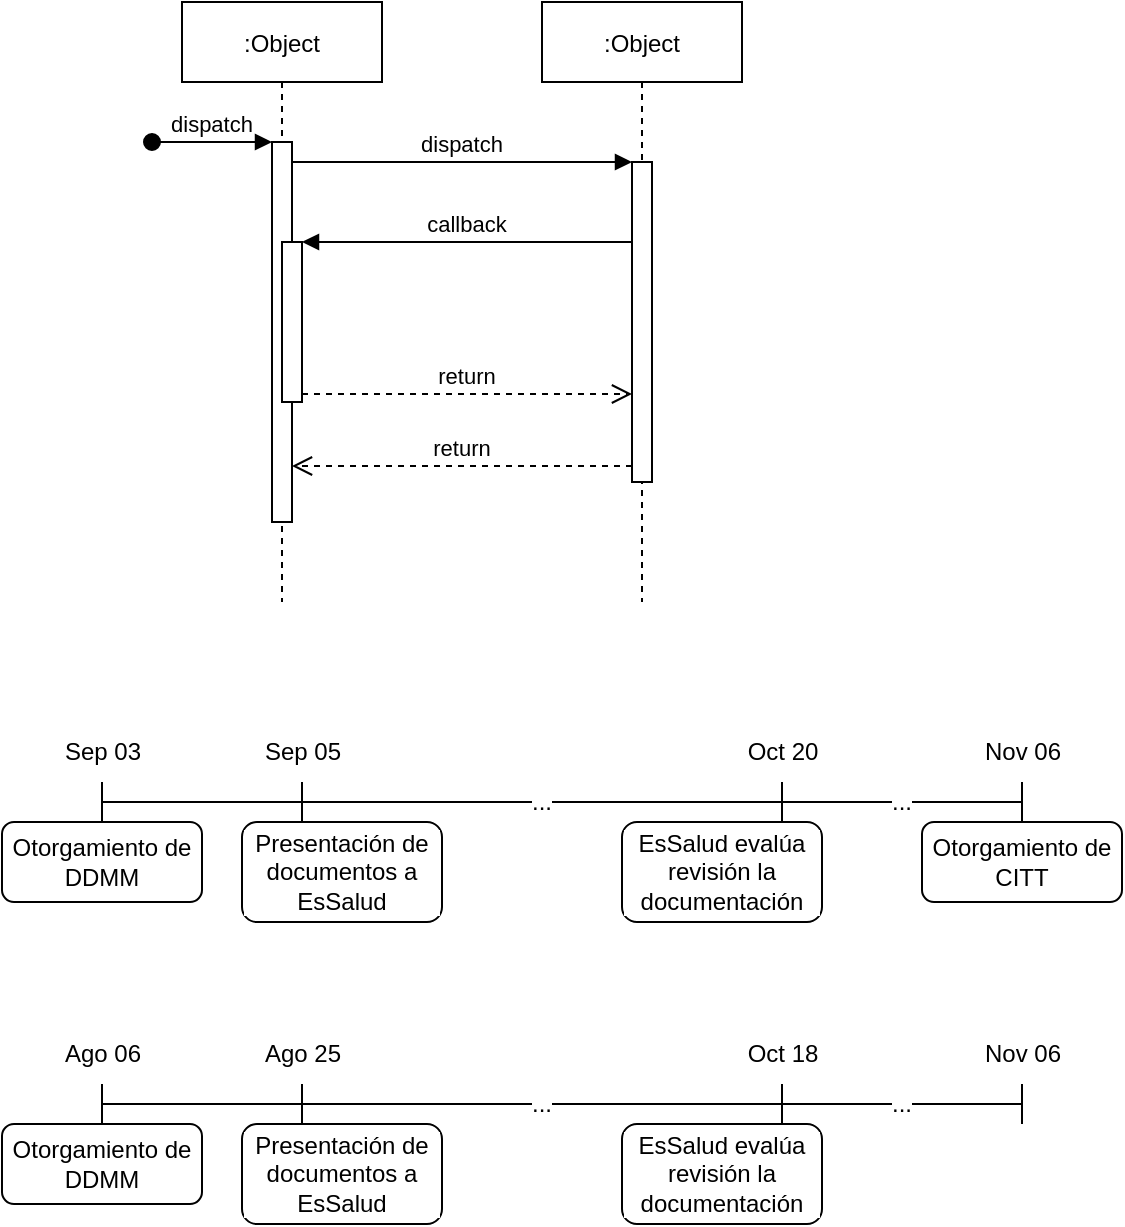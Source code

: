 <mxfile version="20.5.1" type="github">
  <diagram id="kgpKYQtTHZ0yAKxKKP6v" name="Page-1">
    <mxGraphModel dx="673" dy="405" grid="0" gridSize="10" guides="1" tooltips="1" connect="1" arrows="1" fold="1" page="1" pageScale="1" pageWidth="850" pageHeight="1100" math="0" shadow="0">
      <root>
        <mxCell id="0" />
        <mxCell id="1" parent="0" />
        <mxCell id="3nuBFxr9cyL0pnOWT2aG-1" value=":Object" style="shape=umlLifeline;perimeter=lifelinePerimeter;container=1;collapsible=0;recursiveResize=0;rounded=0;shadow=0;strokeWidth=1;" parent="1" vertex="1">
          <mxGeometry x="120" y="80" width="100" height="300" as="geometry" />
        </mxCell>
        <mxCell id="3nuBFxr9cyL0pnOWT2aG-2" value="" style="points=[];perimeter=orthogonalPerimeter;rounded=0;shadow=0;strokeWidth=1;" parent="3nuBFxr9cyL0pnOWT2aG-1" vertex="1">
          <mxGeometry x="45" y="70" width="10" height="190" as="geometry" />
        </mxCell>
        <mxCell id="3nuBFxr9cyL0pnOWT2aG-3" value="dispatch" style="verticalAlign=bottom;startArrow=oval;endArrow=block;startSize=8;shadow=0;strokeWidth=1;" parent="3nuBFxr9cyL0pnOWT2aG-1" target="3nuBFxr9cyL0pnOWT2aG-2" edge="1">
          <mxGeometry relative="1" as="geometry">
            <mxPoint x="-15" y="70" as="sourcePoint" />
          </mxGeometry>
        </mxCell>
        <mxCell id="3nuBFxr9cyL0pnOWT2aG-4" value="" style="points=[];perimeter=orthogonalPerimeter;rounded=0;shadow=0;strokeWidth=1;" parent="3nuBFxr9cyL0pnOWT2aG-1" vertex="1">
          <mxGeometry x="50" y="120" width="10" height="80" as="geometry" />
        </mxCell>
        <mxCell id="3nuBFxr9cyL0pnOWT2aG-5" value=":Object" style="shape=umlLifeline;perimeter=lifelinePerimeter;container=1;collapsible=0;recursiveResize=0;rounded=0;shadow=0;strokeWidth=1;" parent="1" vertex="1">
          <mxGeometry x="300" y="80" width="100" height="300" as="geometry" />
        </mxCell>
        <mxCell id="3nuBFxr9cyL0pnOWT2aG-6" value="" style="points=[];perimeter=orthogonalPerimeter;rounded=0;shadow=0;strokeWidth=1;" parent="3nuBFxr9cyL0pnOWT2aG-5" vertex="1">
          <mxGeometry x="45" y="80" width="10" height="160" as="geometry" />
        </mxCell>
        <mxCell id="3nuBFxr9cyL0pnOWT2aG-7" value="return" style="verticalAlign=bottom;endArrow=open;dashed=1;endSize=8;exitX=0;exitY=0.95;shadow=0;strokeWidth=1;" parent="1" source="3nuBFxr9cyL0pnOWT2aG-6" target="3nuBFxr9cyL0pnOWT2aG-2" edge="1">
          <mxGeometry relative="1" as="geometry">
            <mxPoint x="275" y="236" as="targetPoint" />
          </mxGeometry>
        </mxCell>
        <mxCell id="3nuBFxr9cyL0pnOWT2aG-8" value="dispatch" style="verticalAlign=bottom;endArrow=block;entryX=0;entryY=0;shadow=0;strokeWidth=1;" parent="1" source="3nuBFxr9cyL0pnOWT2aG-2" target="3nuBFxr9cyL0pnOWT2aG-6" edge="1">
          <mxGeometry relative="1" as="geometry">
            <mxPoint x="275" y="160" as="sourcePoint" />
          </mxGeometry>
        </mxCell>
        <mxCell id="3nuBFxr9cyL0pnOWT2aG-9" value="callback" style="verticalAlign=bottom;endArrow=block;entryX=1;entryY=0;shadow=0;strokeWidth=1;" parent="1" source="3nuBFxr9cyL0pnOWT2aG-6" target="3nuBFxr9cyL0pnOWT2aG-4" edge="1">
          <mxGeometry relative="1" as="geometry">
            <mxPoint x="240" y="200" as="sourcePoint" />
          </mxGeometry>
        </mxCell>
        <mxCell id="3nuBFxr9cyL0pnOWT2aG-10" value="return" style="verticalAlign=bottom;endArrow=open;dashed=1;endSize=8;exitX=1;exitY=0.95;shadow=0;strokeWidth=1;" parent="1" source="3nuBFxr9cyL0pnOWT2aG-4" target="3nuBFxr9cyL0pnOWT2aG-6" edge="1">
          <mxGeometry relative="1" as="geometry">
            <mxPoint x="240" y="257" as="targetPoint" />
          </mxGeometry>
        </mxCell>
        <mxCell id="njkM3sNc2ABnfKQGHnfC-10" value="" style="shape=crossbar;whiteSpace=wrap;html=1;rounded=1;" vertex="1" parent="1">
          <mxGeometry x="80" y="470" width="100" height="20" as="geometry" />
        </mxCell>
        <mxCell id="njkM3sNc2ABnfKQGHnfC-11" value="..." style="shape=crossbar;whiteSpace=wrap;html=1;rounded=1;labelBackgroundColor=default;verticalAlign=middle;" vertex="1" parent="1">
          <mxGeometry x="180" y="470" width="240" height="20" as="geometry" />
        </mxCell>
        <mxCell id="njkM3sNc2ABnfKQGHnfC-14" value="..." style="shape=crossbar;whiteSpace=wrap;html=1;rounded=1;labelBackgroundColor=default;" vertex="1" parent="1">
          <mxGeometry x="420" y="470" width="120" height="20" as="geometry" />
        </mxCell>
        <mxCell id="njkM3sNc2ABnfKQGHnfC-15" value="Sep 03" style="text;html=1;align=center;verticalAlign=middle;resizable=0;points=[];autosize=1;strokeColor=none;fillColor=none;" vertex="1" parent="1">
          <mxGeometry x="50" y="440" width="60" height="30" as="geometry" />
        </mxCell>
        <mxCell id="njkM3sNc2ABnfKQGHnfC-18" value="Sep 05" style="text;html=1;align=center;verticalAlign=middle;resizable=0;points=[];autosize=1;strokeColor=none;fillColor=none;" vertex="1" parent="1">
          <mxGeometry x="150" y="440" width="60" height="30" as="geometry" />
        </mxCell>
        <mxCell id="njkM3sNc2ABnfKQGHnfC-19" value="Otorgamiento de DDMM" style="rounded=1;whiteSpace=wrap;html=1;labelBackgroundColor=default;" vertex="1" parent="1">
          <mxGeometry x="30" y="490" width="100" height="40" as="geometry" />
        </mxCell>
        <mxCell id="njkM3sNc2ABnfKQGHnfC-20" value="Presentación de documentos a EsSalud" style="rounded=1;whiteSpace=wrap;html=1;labelBackgroundColor=default;" vertex="1" parent="1">
          <mxGeometry x="150" y="490" width="100" height="50" as="geometry" />
        </mxCell>
        <mxCell id="njkM3sNc2ABnfKQGHnfC-21" value="Oct 20" style="text;html=1;align=center;verticalAlign=middle;resizable=0;points=[];autosize=1;strokeColor=none;fillColor=none;" vertex="1" parent="1">
          <mxGeometry x="390" y="440" width="60" height="30" as="geometry" />
        </mxCell>
        <mxCell id="njkM3sNc2ABnfKQGHnfC-22" value="EsSalud evalúa revisión la documentación" style="rounded=1;whiteSpace=wrap;html=1;labelBackgroundColor=default;" vertex="1" parent="1">
          <mxGeometry x="340" y="490" width="100" height="50" as="geometry" />
        </mxCell>
        <mxCell id="njkM3sNc2ABnfKQGHnfC-23" value="Nov 06" style="text;html=1;align=center;verticalAlign=middle;resizable=0;points=[];autosize=1;strokeColor=none;fillColor=none;" vertex="1" parent="1">
          <mxGeometry x="510" y="440" width="60" height="30" as="geometry" />
        </mxCell>
        <mxCell id="njkM3sNc2ABnfKQGHnfC-24" value="Otorgamiento de CITT" style="rounded=1;whiteSpace=wrap;html=1;labelBackgroundColor=default;" vertex="1" parent="1">
          <mxGeometry x="490" y="490" width="100" height="40" as="geometry" />
        </mxCell>
        <mxCell id="njkM3sNc2ABnfKQGHnfC-25" value="" style="shape=crossbar;whiteSpace=wrap;html=1;rounded=1;" vertex="1" parent="1">
          <mxGeometry x="80" y="621" width="100" height="20" as="geometry" />
        </mxCell>
        <mxCell id="njkM3sNc2ABnfKQGHnfC-26" value="..." style="shape=crossbar;whiteSpace=wrap;html=1;rounded=1;labelBackgroundColor=default;verticalAlign=middle;" vertex="1" parent="1">
          <mxGeometry x="180" y="621" width="240" height="20" as="geometry" />
        </mxCell>
        <mxCell id="njkM3sNc2ABnfKQGHnfC-27" value="..." style="shape=crossbar;whiteSpace=wrap;html=1;rounded=1;labelBackgroundColor=default;" vertex="1" parent="1">
          <mxGeometry x="420" y="621" width="120" height="20" as="geometry" />
        </mxCell>
        <mxCell id="njkM3sNc2ABnfKQGHnfC-28" value="Ago 06" style="text;html=1;align=center;verticalAlign=middle;resizable=0;points=[];autosize=1;strokeColor=none;fillColor=none;" vertex="1" parent="1">
          <mxGeometry x="50" y="591" width="60" height="30" as="geometry" />
        </mxCell>
        <mxCell id="njkM3sNc2ABnfKQGHnfC-29" value="Ago 25" style="text;html=1;align=center;verticalAlign=middle;resizable=0;points=[];autosize=1;strokeColor=none;fillColor=none;" vertex="1" parent="1">
          <mxGeometry x="150" y="591" width="60" height="30" as="geometry" />
        </mxCell>
        <mxCell id="njkM3sNc2ABnfKQGHnfC-30" value="Otorgamiento de DDMM" style="rounded=1;whiteSpace=wrap;html=1;labelBackgroundColor=default;" vertex="1" parent="1">
          <mxGeometry x="30" y="641" width="100" height="40" as="geometry" />
        </mxCell>
        <mxCell id="njkM3sNc2ABnfKQGHnfC-31" value="Presentación de documentos a EsSalud" style="rounded=1;whiteSpace=wrap;html=1;labelBackgroundColor=default;" vertex="1" parent="1">
          <mxGeometry x="150" y="641" width="100" height="50" as="geometry" />
        </mxCell>
        <mxCell id="njkM3sNc2ABnfKQGHnfC-32" value="Oct 18" style="text;html=1;align=center;verticalAlign=middle;resizable=0;points=[];autosize=1;strokeColor=none;fillColor=none;" vertex="1" parent="1">
          <mxGeometry x="390" y="591" width="60" height="30" as="geometry" />
        </mxCell>
        <mxCell id="njkM3sNc2ABnfKQGHnfC-33" value="EsSalud evalúa revisión la documentación" style="rounded=1;whiteSpace=wrap;html=1;labelBackgroundColor=default;" vertex="1" parent="1">
          <mxGeometry x="340" y="641" width="100" height="50" as="geometry" />
        </mxCell>
        <mxCell id="njkM3sNc2ABnfKQGHnfC-34" value="Nov 06" style="text;html=1;align=center;verticalAlign=middle;resizable=0;points=[];autosize=1;strokeColor=none;fillColor=none;" vertex="1" parent="1">
          <mxGeometry x="510" y="591" width="60" height="30" as="geometry" />
        </mxCell>
      </root>
    </mxGraphModel>
  </diagram>
</mxfile>

